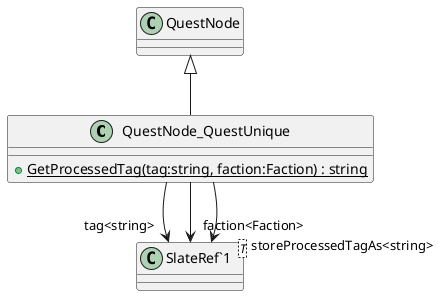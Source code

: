 @startuml
class QuestNode_QuestUnique {
    + {static} GetProcessedTag(tag:string, faction:Faction) : string
}
class "SlateRef`1"<T> {
}
QuestNode <|-- QuestNode_QuestUnique
QuestNode_QuestUnique --> "tag<string>" "SlateRef`1"
QuestNode_QuestUnique --> "faction<Faction>" "SlateRef`1"
QuestNode_QuestUnique --> "storeProcessedTagAs<string>" "SlateRef`1"
@enduml
